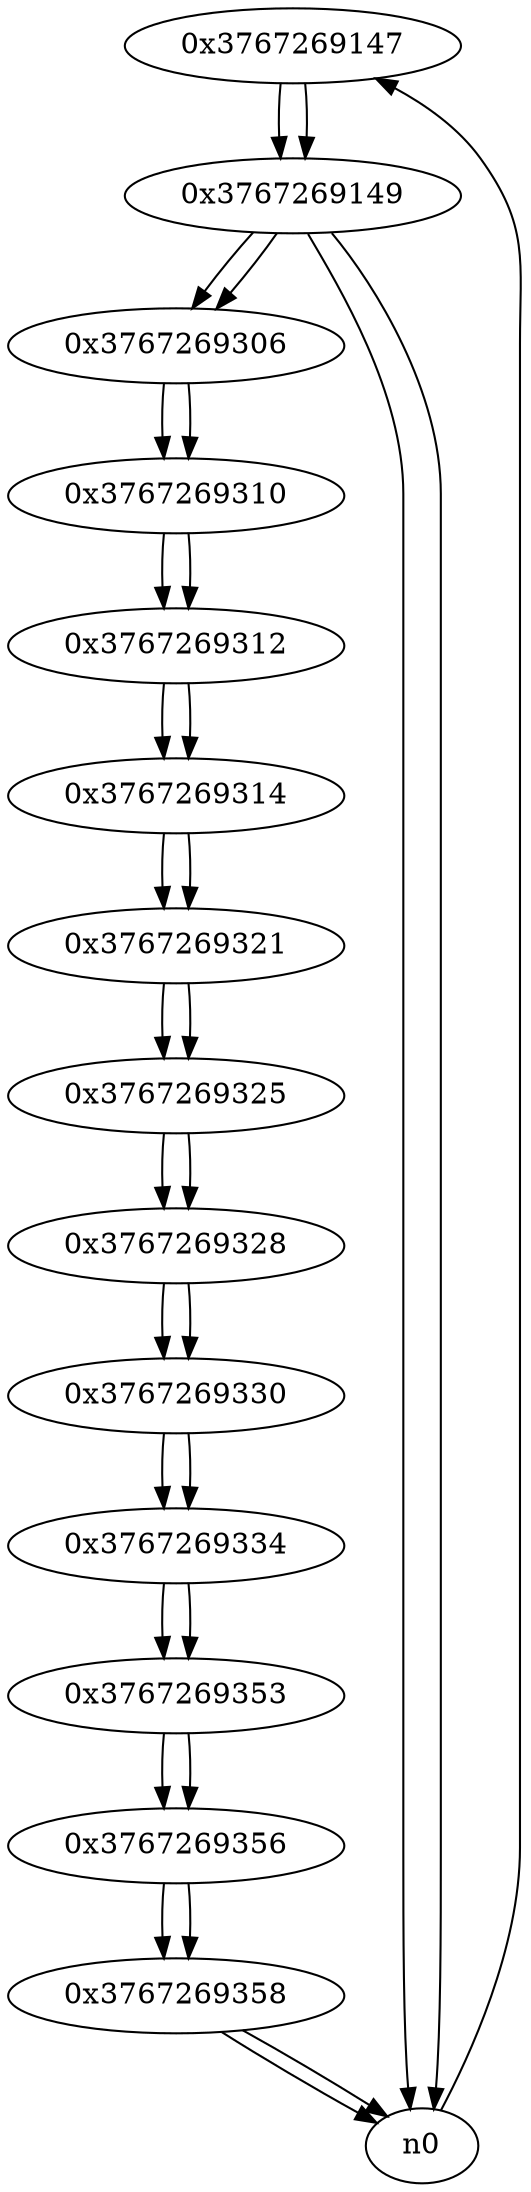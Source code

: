 digraph G{
/* nodes */
  n1 [label="0x3767269147"]
  n2 [label="0x3767269149"]
  n3 [label="0x3767269306"]
  n4 [label="0x3767269310"]
  n5 [label="0x3767269312"]
  n6 [label="0x3767269314"]
  n7 [label="0x3767269321"]
  n8 [label="0x3767269325"]
  n9 [label="0x3767269328"]
  n10 [label="0x3767269330"]
  n11 [label="0x3767269334"]
  n12 [label="0x3767269353"]
  n13 [label="0x3767269356"]
  n14 [label="0x3767269358"]
/* edges */
n1 -> n2;
n0 -> n1;
n2 -> n3;
n2 -> n0;
n2 -> n0;
n1 -> n2;
n3 -> n4;
n2 -> n3;
n4 -> n5;
n3 -> n4;
n5 -> n6;
n4 -> n5;
n6 -> n7;
n5 -> n6;
n7 -> n8;
n6 -> n7;
n8 -> n9;
n7 -> n8;
n9 -> n10;
n8 -> n9;
n10 -> n11;
n9 -> n10;
n11 -> n12;
n10 -> n11;
n12 -> n13;
n11 -> n12;
n13 -> n14;
n12 -> n13;
n14 -> n0;
n14 -> n0;
n13 -> n14;
}
